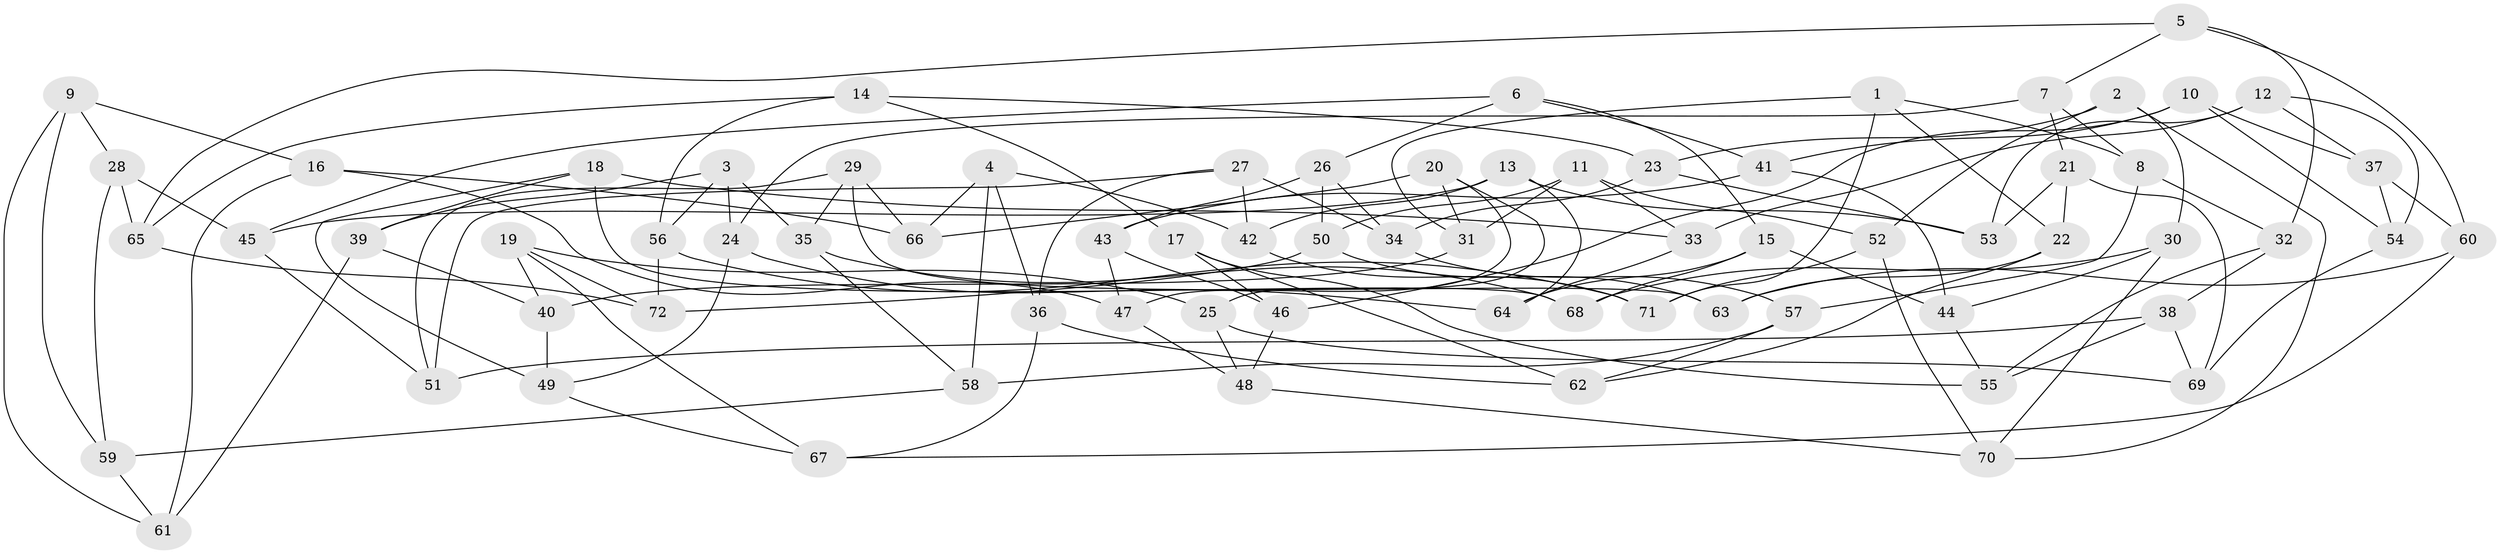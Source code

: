 // Generated by graph-tools (version 1.1) at 2025/38/03/09/25 02:38:13]
// undirected, 72 vertices, 144 edges
graph export_dot {
graph [start="1"]
  node [color=gray90,style=filled];
  1;
  2;
  3;
  4;
  5;
  6;
  7;
  8;
  9;
  10;
  11;
  12;
  13;
  14;
  15;
  16;
  17;
  18;
  19;
  20;
  21;
  22;
  23;
  24;
  25;
  26;
  27;
  28;
  29;
  30;
  31;
  32;
  33;
  34;
  35;
  36;
  37;
  38;
  39;
  40;
  41;
  42;
  43;
  44;
  45;
  46;
  47;
  48;
  49;
  50;
  51;
  52;
  53;
  54;
  55;
  56;
  57;
  58;
  59;
  60;
  61;
  62;
  63;
  64;
  65;
  66;
  67;
  68;
  69;
  70;
  71;
  72;
  1 -- 31;
  1 -- 71;
  1 -- 22;
  1 -- 8;
  2 -- 70;
  2 -- 52;
  2 -- 30;
  2 -- 23;
  3 -- 35;
  3 -- 56;
  3 -- 39;
  3 -- 24;
  4 -- 42;
  4 -- 66;
  4 -- 58;
  4 -- 36;
  5 -- 60;
  5 -- 65;
  5 -- 32;
  5 -- 7;
  6 -- 15;
  6 -- 45;
  6 -- 41;
  6 -- 26;
  7 -- 21;
  7 -- 24;
  7 -- 8;
  8 -- 32;
  8 -- 57;
  9 -- 61;
  9 -- 28;
  9 -- 59;
  9 -- 16;
  10 -- 37;
  10 -- 41;
  10 -- 54;
  10 -- 46;
  11 -- 33;
  11 -- 50;
  11 -- 52;
  11 -- 31;
  12 -- 54;
  12 -- 33;
  12 -- 53;
  12 -- 37;
  13 -- 64;
  13 -- 45;
  13 -- 42;
  13 -- 53;
  14 -- 17;
  14 -- 56;
  14 -- 65;
  14 -- 23;
  15 -- 64;
  15 -- 68;
  15 -- 44;
  16 -- 47;
  16 -- 61;
  16 -- 66;
  17 -- 62;
  17 -- 55;
  17 -- 46;
  18 -- 33;
  18 -- 39;
  18 -- 49;
  18 -- 68;
  19 -- 25;
  19 -- 67;
  19 -- 72;
  19 -- 40;
  20 -- 66;
  20 -- 31;
  20 -- 25;
  20 -- 47;
  21 -- 69;
  21 -- 22;
  21 -- 53;
  22 -- 62;
  22 -- 63;
  23 -- 53;
  23 -- 34;
  24 -- 49;
  24 -- 64;
  25 -- 69;
  25 -- 48;
  26 -- 43;
  26 -- 34;
  26 -- 50;
  27 -- 34;
  27 -- 42;
  27 -- 51;
  27 -- 36;
  28 -- 45;
  28 -- 65;
  28 -- 59;
  29 -- 66;
  29 -- 35;
  29 -- 51;
  29 -- 63;
  30 -- 70;
  30 -- 68;
  30 -- 44;
  31 -- 40;
  32 -- 55;
  32 -- 38;
  33 -- 64;
  34 -- 57;
  35 -- 68;
  35 -- 58;
  36 -- 67;
  36 -- 62;
  37 -- 60;
  37 -- 54;
  38 -- 51;
  38 -- 55;
  38 -- 69;
  39 -- 61;
  39 -- 40;
  40 -- 49;
  41 -- 44;
  41 -- 43;
  42 -- 71;
  43 -- 46;
  43 -- 47;
  44 -- 55;
  45 -- 51;
  46 -- 48;
  47 -- 48;
  48 -- 70;
  49 -- 67;
  50 -- 72;
  50 -- 63;
  52 -- 71;
  52 -- 70;
  54 -- 69;
  56 -- 72;
  56 -- 71;
  57 -- 58;
  57 -- 62;
  58 -- 59;
  59 -- 61;
  60 -- 63;
  60 -- 67;
  65 -- 72;
}
